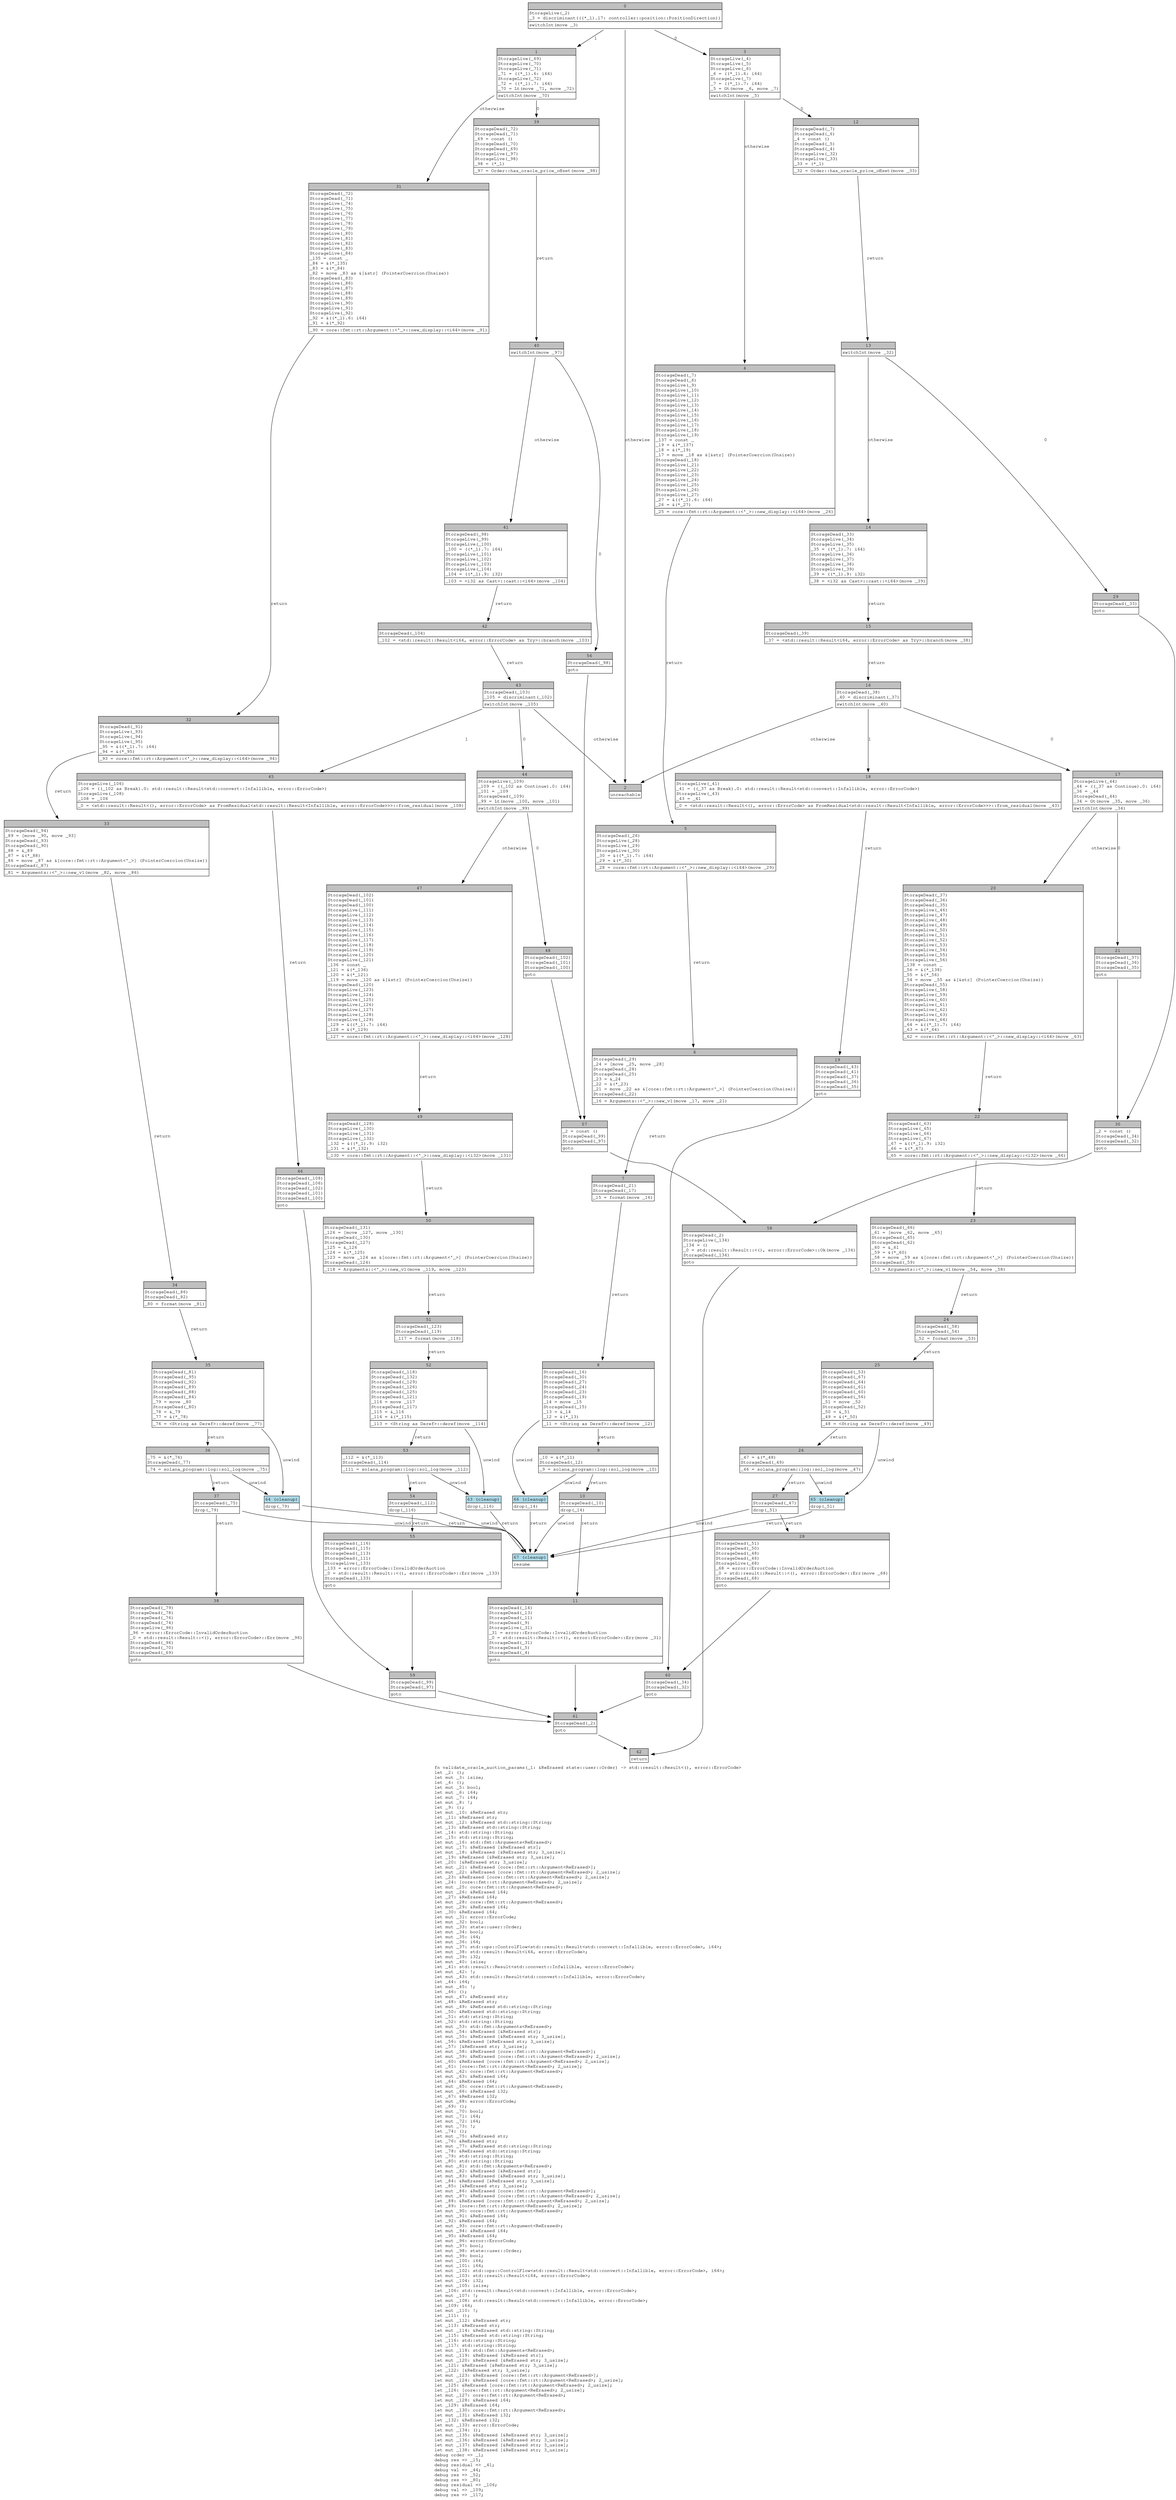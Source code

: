 digraph Mir_0_4566 {
    graph [fontname="Courier, monospace"];
    node [fontname="Courier, monospace"];
    edge [fontname="Courier, monospace"];
    label=<fn validate_oracle_auction_params(_1: &amp;ReErased state::user::Order) -&gt; std::result::Result&lt;(), error::ErrorCode&gt;<br align="left"/>let _2: ();<br align="left"/>let mut _3: isize;<br align="left"/>let _4: ();<br align="left"/>let mut _5: bool;<br align="left"/>let mut _6: i64;<br align="left"/>let mut _7: i64;<br align="left"/>let mut _8: !;<br align="left"/>let _9: ();<br align="left"/>let mut _10: &amp;ReErased str;<br align="left"/>let _11: &amp;ReErased str;<br align="left"/>let mut _12: &amp;ReErased std::string::String;<br align="left"/>let _13: &amp;ReErased std::string::String;<br align="left"/>let _14: std::string::String;<br align="left"/>let _15: std::string::String;<br align="left"/>let mut _16: std::fmt::Arguments&lt;ReErased&gt;;<br align="left"/>let mut _17: &amp;ReErased [&amp;ReErased str];<br align="left"/>let mut _18: &amp;ReErased [&amp;ReErased str; 3_usize];<br align="left"/>let _19: &amp;ReErased [&amp;ReErased str; 3_usize];<br align="left"/>let _20: [&amp;ReErased str; 3_usize];<br align="left"/>let mut _21: &amp;ReErased [core::fmt::rt::Argument&lt;ReErased&gt;];<br align="left"/>let mut _22: &amp;ReErased [core::fmt::rt::Argument&lt;ReErased&gt;; 2_usize];<br align="left"/>let _23: &amp;ReErased [core::fmt::rt::Argument&lt;ReErased&gt;; 2_usize];<br align="left"/>let _24: [core::fmt::rt::Argument&lt;ReErased&gt;; 2_usize];<br align="left"/>let mut _25: core::fmt::rt::Argument&lt;ReErased&gt;;<br align="left"/>let mut _26: &amp;ReErased i64;<br align="left"/>let _27: &amp;ReErased i64;<br align="left"/>let mut _28: core::fmt::rt::Argument&lt;ReErased&gt;;<br align="left"/>let mut _29: &amp;ReErased i64;<br align="left"/>let _30: &amp;ReErased i64;<br align="left"/>let mut _31: error::ErrorCode;<br align="left"/>let mut _32: bool;<br align="left"/>let mut _33: state::user::Order;<br align="left"/>let mut _34: bool;<br align="left"/>let mut _35: i64;<br align="left"/>let mut _36: i64;<br align="left"/>let mut _37: std::ops::ControlFlow&lt;std::result::Result&lt;std::convert::Infallible, error::ErrorCode&gt;, i64&gt;;<br align="left"/>let mut _38: std::result::Result&lt;i64, error::ErrorCode&gt;;<br align="left"/>let mut _39: i32;<br align="left"/>let mut _40: isize;<br align="left"/>let _41: std::result::Result&lt;std::convert::Infallible, error::ErrorCode&gt;;<br align="left"/>let mut _42: !;<br align="left"/>let mut _43: std::result::Result&lt;std::convert::Infallible, error::ErrorCode&gt;;<br align="left"/>let _44: i64;<br align="left"/>let mut _45: !;<br align="left"/>let _46: ();<br align="left"/>let mut _47: &amp;ReErased str;<br align="left"/>let _48: &amp;ReErased str;<br align="left"/>let mut _49: &amp;ReErased std::string::String;<br align="left"/>let _50: &amp;ReErased std::string::String;<br align="left"/>let _51: std::string::String;<br align="left"/>let _52: std::string::String;<br align="left"/>let mut _53: std::fmt::Arguments&lt;ReErased&gt;;<br align="left"/>let mut _54: &amp;ReErased [&amp;ReErased str];<br align="left"/>let mut _55: &amp;ReErased [&amp;ReErased str; 3_usize];<br align="left"/>let _56: &amp;ReErased [&amp;ReErased str; 3_usize];<br align="left"/>let _57: [&amp;ReErased str; 3_usize];<br align="left"/>let mut _58: &amp;ReErased [core::fmt::rt::Argument&lt;ReErased&gt;];<br align="left"/>let mut _59: &amp;ReErased [core::fmt::rt::Argument&lt;ReErased&gt;; 2_usize];<br align="left"/>let _60: &amp;ReErased [core::fmt::rt::Argument&lt;ReErased&gt;; 2_usize];<br align="left"/>let _61: [core::fmt::rt::Argument&lt;ReErased&gt;; 2_usize];<br align="left"/>let mut _62: core::fmt::rt::Argument&lt;ReErased&gt;;<br align="left"/>let mut _63: &amp;ReErased i64;<br align="left"/>let _64: &amp;ReErased i64;<br align="left"/>let mut _65: core::fmt::rt::Argument&lt;ReErased&gt;;<br align="left"/>let mut _66: &amp;ReErased i32;<br align="left"/>let _67: &amp;ReErased i32;<br align="left"/>let mut _68: error::ErrorCode;<br align="left"/>let _69: ();<br align="left"/>let mut _70: bool;<br align="left"/>let mut _71: i64;<br align="left"/>let mut _72: i64;<br align="left"/>let mut _73: !;<br align="left"/>let _74: ();<br align="left"/>let mut _75: &amp;ReErased str;<br align="left"/>let _76: &amp;ReErased str;<br align="left"/>let mut _77: &amp;ReErased std::string::String;<br align="left"/>let _78: &amp;ReErased std::string::String;<br align="left"/>let _79: std::string::String;<br align="left"/>let _80: std::string::String;<br align="left"/>let mut _81: std::fmt::Arguments&lt;ReErased&gt;;<br align="left"/>let mut _82: &amp;ReErased [&amp;ReErased str];<br align="left"/>let mut _83: &amp;ReErased [&amp;ReErased str; 3_usize];<br align="left"/>let _84: &amp;ReErased [&amp;ReErased str; 3_usize];<br align="left"/>let _85: [&amp;ReErased str; 3_usize];<br align="left"/>let mut _86: &amp;ReErased [core::fmt::rt::Argument&lt;ReErased&gt;];<br align="left"/>let mut _87: &amp;ReErased [core::fmt::rt::Argument&lt;ReErased&gt;; 2_usize];<br align="left"/>let _88: &amp;ReErased [core::fmt::rt::Argument&lt;ReErased&gt;; 2_usize];<br align="left"/>let _89: [core::fmt::rt::Argument&lt;ReErased&gt;; 2_usize];<br align="left"/>let mut _90: core::fmt::rt::Argument&lt;ReErased&gt;;<br align="left"/>let mut _91: &amp;ReErased i64;<br align="left"/>let _92: &amp;ReErased i64;<br align="left"/>let mut _93: core::fmt::rt::Argument&lt;ReErased&gt;;<br align="left"/>let mut _94: &amp;ReErased i64;<br align="left"/>let _95: &amp;ReErased i64;<br align="left"/>let mut _96: error::ErrorCode;<br align="left"/>let mut _97: bool;<br align="left"/>let mut _98: state::user::Order;<br align="left"/>let mut _99: bool;<br align="left"/>let mut _100: i64;<br align="left"/>let mut _101: i64;<br align="left"/>let mut _102: std::ops::ControlFlow&lt;std::result::Result&lt;std::convert::Infallible, error::ErrorCode&gt;, i64&gt;;<br align="left"/>let mut _103: std::result::Result&lt;i64, error::ErrorCode&gt;;<br align="left"/>let mut _104: i32;<br align="left"/>let mut _105: isize;<br align="left"/>let _106: std::result::Result&lt;std::convert::Infallible, error::ErrorCode&gt;;<br align="left"/>let mut _107: !;<br align="left"/>let mut _108: std::result::Result&lt;std::convert::Infallible, error::ErrorCode&gt;;<br align="left"/>let _109: i64;<br align="left"/>let mut _110: !;<br align="left"/>let _111: ();<br align="left"/>let mut _112: &amp;ReErased str;<br align="left"/>let _113: &amp;ReErased str;<br align="left"/>let mut _114: &amp;ReErased std::string::String;<br align="left"/>let _115: &amp;ReErased std::string::String;<br align="left"/>let _116: std::string::String;<br align="left"/>let _117: std::string::String;<br align="left"/>let mut _118: std::fmt::Arguments&lt;ReErased&gt;;<br align="left"/>let mut _119: &amp;ReErased [&amp;ReErased str];<br align="left"/>let mut _120: &amp;ReErased [&amp;ReErased str; 3_usize];<br align="left"/>let _121: &amp;ReErased [&amp;ReErased str; 3_usize];<br align="left"/>let _122: [&amp;ReErased str; 3_usize];<br align="left"/>let mut _123: &amp;ReErased [core::fmt::rt::Argument&lt;ReErased&gt;];<br align="left"/>let mut _124: &amp;ReErased [core::fmt::rt::Argument&lt;ReErased&gt;; 2_usize];<br align="left"/>let _125: &amp;ReErased [core::fmt::rt::Argument&lt;ReErased&gt;; 2_usize];<br align="left"/>let _126: [core::fmt::rt::Argument&lt;ReErased&gt;; 2_usize];<br align="left"/>let mut _127: core::fmt::rt::Argument&lt;ReErased&gt;;<br align="left"/>let mut _128: &amp;ReErased i64;<br align="left"/>let _129: &amp;ReErased i64;<br align="left"/>let mut _130: core::fmt::rt::Argument&lt;ReErased&gt;;<br align="left"/>let mut _131: &amp;ReErased i32;<br align="left"/>let _132: &amp;ReErased i32;<br align="left"/>let mut _133: error::ErrorCode;<br align="left"/>let mut _134: ();<br align="left"/>let mut _135: &amp;ReErased [&amp;ReErased str; 3_usize];<br align="left"/>let mut _136: &amp;ReErased [&amp;ReErased str; 3_usize];<br align="left"/>let mut _137: &amp;ReErased [&amp;ReErased str; 3_usize];<br align="left"/>let mut _138: &amp;ReErased [&amp;ReErased str; 3_usize];<br align="left"/>debug order =&gt; _1;<br align="left"/>debug res =&gt; _15;<br align="left"/>debug residual =&gt; _41;<br align="left"/>debug val =&gt; _44;<br align="left"/>debug res =&gt; _52;<br align="left"/>debug res =&gt; _80;<br align="left"/>debug residual =&gt; _106;<br align="left"/>debug val =&gt; _109;<br align="left"/>debug res =&gt; _117;<br align="left"/>>;
    bb0__0_4566 [shape="none", label=<<table border="0" cellborder="1" cellspacing="0"><tr><td bgcolor="gray" align="center" colspan="1">0</td></tr><tr><td align="left" balign="left">StorageLive(_2)<br/>_3 = discriminant(((*_1).17: controller::position::PositionDirection))<br/></td></tr><tr><td align="left">switchInt(move _3)</td></tr></table>>];
    bb1__0_4566 [shape="none", label=<<table border="0" cellborder="1" cellspacing="0"><tr><td bgcolor="gray" align="center" colspan="1">1</td></tr><tr><td align="left" balign="left">StorageLive(_69)<br/>StorageLive(_70)<br/>StorageLive(_71)<br/>_71 = ((*_1).6: i64)<br/>StorageLive(_72)<br/>_72 = ((*_1).7: i64)<br/>_70 = Lt(move _71, move _72)<br/></td></tr><tr><td align="left">switchInt(move _70)</td></tr></table>>];
    bb2__0_4566 [shape="none", label=<<table border="0" cellborder="1" cellspacing="0"><tr><td bgcolor="gray" align="center" colspan="1">2</td></tr><tr><td align="left">unreachable</td></tr></table>>];
    bb3__0_4566 [shape="none", label=<<table border="0" cellborder="1" cellspacing="0"><tr><td bgcolor="gray" align="center" colspan="1">3</td></tr><tr><td align="left" balign="left">StorageLive(_4)<br/>StorageLive(_5)<br/>StorageLive(_6)<br/>_6 = ((*_1).6: i64)<br/>StorageLive(_7)<br/>_7 = ((*_1).7: i64)<br/>_5 = Gt(move _6, move _7)<br/></td></tr><tr><td align="left">switchInt(move _5)</td></tr></table>>];
    bb4__0_4566 [shape="none", label=<<table border="0" cellborder="1" cellspacing="0"><tr><td bgcolor="gray" align="center" colspan="1">4</td></tr><tr><td align="left" balign="left">StorageDead(_7)<br/>StorageDead(_6)<br/>StorageLive(_9)<br/>StorageLive(_10)<br/>StorageLive(_11)<br/>StorageLive(_12)<br/>StorageLive(_13)<br/>StorageLive(_14)<br/>StorageLive(_15)<br/>StorageLive(_16)<br/>StorageLive(_17)<br/>StorageLive(_18)<br/>StorageLive(_19)<br/>_137 = const _<br/>_19 = &amp;(*_137)<br/>_18 = &amp;(*_19)<br/>_17 = move _18 as &amp;[&amp;str] (PointerCoercion(Unsize))<br/>StorageDead(_18)<br/>StorageLive(_21)<br/>StorageLive(_22)<br/>StorageLive(_23)<br/>StorageLive(_24)<br/>StorageLive(_25)<br/>StorageLive(_26)<br/>StorageLive(_27)<br/>_27 = &amp;((*_1).6: i64)<br/>_26 = &amp;(*_27)<br/></td></tr><tr><td align="left">_25 = core::fmt::rt::Argument::&lt;'_&gt;::new_display::&lt;i64&gt;(move _26)</td></tr></table>>];
    bb5__0_4566 [shape="none", label=<<table border="0" cellborder="1" cellspacing="0"><tr><td bgcolor="gray" align="center" colspan="1">5</td></tr><tr><td align="left" balign="left">StorageDead(_26)<br/>StorageLive(_28)<br/>StorageLive(_29)<br/>StorageLive(_30)<br/>_30 = &amp;((*_1).7: i64)<br/>_29 = &amp;(*_30)<br/></td></tr><tr><td align="left">_28 = core::fmt::rt::Argument::&lt;'_&gt;::new_display::&lt;i64&gt;(move _29)</td></tr></table>>];
    bb6__0_4566 [shape="none", label=<<table border="0" cellborder="1" cellspacing="0"><tr><td bgcolor="gray" align="center" colspan="1">6</td></tr><tr><td align="left" balign="left">StorageDead(_29)<br/>_24 = [move _25, move _28]<br/>StorageDead(_28)<br/>StorageDead(_25)<br/>_23 = &amp;_24<br/>_22 = &amp;(*_23)<br/>_21 = move _22 as &amp;[core::fmt::rt::Argument&lt;'_&gt;] (PointerCoercion(Unsize))<br/>StorageDead(_22)<br/></td></tr><tr><td align="left">_16 = Arguments::&lt;'_&gt;::new_v1(move _17, move _21)</td></tr></table>>];
    bb7__0_4566 [shape="none", label=<<table border="0" cellborder="1" cellspacing="0"><tr><td bgcolor="gray" align="center" colspan="1">7</td></tr><tr><td align="left" balign="left">StorageDead(_21)<br/>StorageDead(_17)<br/></td></tr><tr><td align="left">_15 = format(move _16)</td></tr></table>>];
    bb8__0_4566 [shape="none", label=<<table border="0" cellborder="1" cellspacing="0"><tr><td bgcolor="gray" align="center" colspan="1">8</td></tr><tr><td align="left" balign="left">StorageDead(_16)<br/>StorageDead(_30)<br/>StorageDead(_27)<br/>StorageDead(_24)<br/>StorageDead(_23)<br/>StorageDead(_19)<br/>_14 = move _15<br/>StorageDead(_15)<br/>_13 = &amp;_14<br/>_12 = &amp;(*_13)<br/></td></tr><tr><td align="left">_11 = &lt;String as Deref&gt;::deref(move _12)</td></tr></table>>];
    bb9__0_4566 [shape="none", label=<<table border="0" cellborder="1" cellspacing="0"><tr><td bgcolor="gray" align="center" colspan="1">9</td></tr><tr><td align="left" balign="left">_10 = &amp;(*_11)<br/>StorageDead(_12)<br/></td></tr><tr><td align="left">_9 = solana_program::log::sol_log(move _10)</td></tr></table>>];
    bb10__0_4566 [shape="none", label=<<table border="0" cellborder="1" cellspacing="0"><tr><td bgcolor="gray" align="center" colspan="1">10</td></tr><tr><td align="left" balign="left">StorageDead(_10)<br/></td></tr><tr><td align="left">drop(_14)</td></tr></table>>];
    bb11__0_4566 [shape="none", label=<<table border="0" cellborder="1" cellspacing="0"><tr><td bgcolor="gray" align="center" colspan="1">11</td></tr><tr><td align="left" balign="left">StorageDead(_14)<br/>StorageDead(_13)<br/>StorageDead(_11)<br/>StorageDead(_9)<br/>StorageLive(_31)<br/>_31 = error::ErrorCode::InvalidOrderAuction<br/>_0 = std::result::Result::&lt;(), error::ErrorCode&gt;::Err(move _31)<br/>StorageDead(_31)<br/>StorageDead(_5)<br/>StorageDead(_4)<br/></td></tr><tr><td align="left">goto</td></tr></table>>];
    bb12__0_4566 [shape="none", label=<<table border="0" cellborder="1" cellspacing="0"><tr><td bgcolor="gray" align="center" colspan="1">12</td></tr><tr><td align="left" balign="left">StorageDead(_7)<br/>StorageDead(_6)<br/>_4 = const ()<br/>StorageDead(_5)<br/>StorageDead(_4)<br/>StorageLive(_32)<br/>StorageLive(_33)<br/>_33 = (*_1)<br/></td></tr><tr><td align="left">_32 = Order::has_oracle_price_offset(move _33)</td></tr></table>>];
    bb13__0_4566 [shape="none", label=<<table border="0" cellborder="1" cellspacing="0"><tr><td bgcolor="gray" align="center" colspan="1">13</td></tr><tr><td align="left">switchInt(move _32)</td></tr></table>>];
    bb14__0_4566 [shape="none", label=<<table border="0" cellborder="1" cellspacing="0"><tr><td bgcolor="gray" align="center" colspan="1">14</td></tr><tr><td align="left" balign="left">StorageDead(_33)<br/>StorageLive(_34)<br/>StorageLive(_35)<br/>_35 = ((*_1).7: i64)<br/>StorageLive(_36)<br/>StorageLive(_37)<br/>StorageLive(_38)<br/>StorageLive(_39)<br/>_39 = ((*_1).9: i32)<br/></td></tr><tr><td align="left">_38 = &lt;i32 as Cast&gt;::cast::&lt;i64&gt;(move _39)</td></tr></table>>];
    bb15__0_4566 [shape="none", label=<<table border="0" cellborder="1" cellspacing="0"><tr><td bgcolor="gray" align="center" colspan="1">15</td></tr><tr><td align="left" balign="left">StorageDead(_39)<br/></td></tr><tr><td align="left">_37 = &lt;std::result::Result&lt;i64, error::ErrorCode&gt; as Try&gt;::branch(move _38)</td></tr></table>>];
    bb16__0_4566 [shape="none", label=<<table border="0" cellborder="1" cellspacing="0"><tr><td bgcolor="gray" align="center" colspan="1">16</td></tr><tr><td align="left" balign="left">StorageDead(_38)<br/>_40 = discriminant(_37)<br/></td></tr><tr><td align="left">switchInt(move _40)</td></tr></table>>];
    bb17__0_4566 [shape="none", label=<<table border="0" cellborder="1" cellspacing="0"><tr><td bgcolor="gray" align="center" colspan="1">17</td></tr><tr><td align="left" balign="left">StorageLive(_44)<br/>_44 = ((_37 as Continue).0: i64)<br/>_36 = _44<br/>StorageDead(_44)<br/>_34 = Gt(move _35, move _36)<br/></td></tr><tr><td align="left">switchInt(move _34)</td></tr></table>>];
    bb18__0_4566 [shape="none", label=<<table border="0" cellborder="1" cellspacing="0"><tr><td bgcolor="gray" align="center" colspan="1">18</td></tr><tr><td align="left" balign="left">StorageLive(_41)<br/>_41 = ((_37 as Break).0: std::result::Result&lt;std::convert::Infallible, error::ErrorCode&gt;)<br/>StorageLive(_43)<br/>_43 = _41<br/></td></tr><tr><td align="left">_0 = &lt;std::result::Result&lt;(), error::ErrorCode&gt; as FromResidual&lt;std::result::Result&lt;Infallible, error::ErrorCode&gt;&gt;&gt;::from_residual(move _43)</td></tr></table>>];
    bb19__0_4566 [shape="none", label=<<table border="0" cellborder="1" cellspacing="0"><tr><td bgcolor="gray" align="center" colspan="1">19</td></tr><tr><td align="left" balign="left">StorageDead(_43)<br/>StorageDead(_41)<br/>StorageDead(_37)<br/>StorageDead(_36)<br/>StorageDead(_35)<br/></td></tr><tr><td align="left">goto</td></tr></table>>];
    bb20__0_4566 [shape="none", label=<<table border="0" cellborder="1" cellspacing="0"><tr><td bgcolor="gray" align="center" colspan="1">20</td></tr><tr><td align="left" balign="left">StorageDead(_37)<br/>StorageDead(_36)<br/>StorageDead(_35)<br/>StorageLive(_46)<br/>StorageLive(_47)<br/>StorageLive(_48)<br/>StorageLive(_49)<br/>StorageLive(_50)<br/>StorageLive(_51)<br/>StorageLive(_52)<br/>StorageLive(_53)<br/>StorageLive(_54)<br/>StorageLive(_55)<br/>StorageLive(_56)<br/>_138 = const _<br/>_56 = &amp;(*_138)<br/>_55 = &amp;(*_56)<br/>_54 = move _55 as &amp;[&amp;str] (PointerCoercion(Unsize))<br/>StorageDead(_55)<br/>StorageLive(_58)<br/>StorageLive(_59)<br/>StorageLive(_60)<br/>StorageLive(_61)<br/>StorageLive(_62)<br/>StorageLive(_63)<br/>StorageLive(_64)<br/>_64 = &amp;((*_1).7: i64)<br/>_63 = &amp;(*_64)<br/></td></tr><tr><td align="left">_62 = core::fmt::rt::Argument::&lt;'_&gt;::new_display::&lt;i64&gt;(move _63)</td></tr></table>>];
    bb21__0_4566 [shape="none", label=<<table border="0" cellborder="1" cellspacing="0"><tr><td bgcolor="gray" align="center" colspan="1">21</td></tr><tr><td align="left" balign="left">StorageDead(_37)<br/>StorageDead(_36)<br/>StorageDead(_35)<br/></td></tr><tr><td align="left">goto</td></tr></table>>];
    bb22__0_4566 [shape="none", label=<<table border="0" cellborder="1" cellspacing="0"><tr><td bgcolor="gray" align="center" colspan="1">22</td></tr><tr><td align="left" balign="left">StorageDead(_63)<br/>StorageLive(_65)<br/>StorageLive(_66)<br/>StorageLive(_67)<br/>_67 = &amp;((*_1).9: i32)<br/>_66 = &amp;(*_67)<br/></td></tr><tr><td align="left">_65 = core::fmt::rt::Argument::&lt;'_&gt;::new_display::&lt;i32&gt;(move _66)</td></tr></table>>];
    bb23__0_4566 [shape="none", label=<<table border="0" cellborder="1" cellspacing="0"><tr><td bgcolor="gray" align="center" colspan="1">23</td></tr><tr><td align="left" balign="left">StorageDead(_66)<br/>_61 = [move _62, move _65]<br/>StorageDead(_65)<br/>StorageDead(_62)<br/>_60 = &amp;_61<br/>_59 = &amp;(*_60)<br/>_58 = move _59 as &amp;[core::fmt::rt::Argument&lt;'_&gt;] (PointerCoercion(Unsize))<br/>StorageDead(_59)<br/></td></tr><tr><td align="left">_53 = Arguments::&lt;'_&gt;::new_v1(move _54, move _58)</td></tr></table>>];
    bb24__0_4566 [shape="none", label=<<table border="0" cellborder="1" cellspacing="0"><tr><td bgcolor="gray" align="center" colspan="1">24</td></tr><tr><td align="left" balign="left">StorageDead(_58)<br/>StorageDead(_54)<br/></td></tr><tr><td align="left">_52 = format(move _53)</td></tr></table>>];
    bb25__0_4566 [shape="none", label=<<table border="0" cellborder="1" cellspacing="0"><tr><td bgcolor="gray" align="center" colspan="1">25</td></tr><tr><td align="left" balign="left">StorageDead(_53)<br/>StorageDead(_67)<br/>StorageDead(_64)<br/>StorageDead(_61)<br/>StorageDead(_60)<br/>StorageDead(_56)<br/>_51 = move _52<br/>StorageDead(_52)<br/>_50 = &amp;_51<br/>_49 = &amp;(*_50)<br/></td></tr><tr><td align="left">_48 = &lt;String as Deref&gt;::deref(move _49)</td></tr></table>>];
    bb26__0_4566 [shape="none", label=<<table border="0" cellborder="1" cellspacing="0"><tr><td bgcolor="gray" align="center" colspan="1">26</td></tr><tr><td align="left" balign="left">_47 = &amp;(*_48)<br/>StorageDead(_49)<br/></td></tr><tr><td align="left">_46 = solana_program::log::sol_log(move _47)</td></tr></table>>];
    bb27__0_4566 [shape="none", label=<<table border="0" cellborder="1" cellspacing="0"><tr><td bgcolor="gray" align="center" colspan="1">27</td></tr><tr><td align="left" balign="left">StorageDead(_47)<br/></td></tr><tr><td align="left">drop(_51)</td></tr></table>>];
    bb28__0_4566 [shape="none", label=<<table border="0" cellborder="1" cellspacing="0"><tr><td bgcolor="gray" align="center" colspan="1">28</td></tr><tr><td align="left" balign="left">StorageDead(_51)<br/>StorageDead(_50)<br/>StorageDead(_48)<br/>StorageDead(_46)<br/>StorageLive(_68)<br/>_68 = error::ErrorCode::InvalidOrderAuction<br/>_0 = std::result::Result::&lt;(), error::ErrorCode&gt;::Err(move _68)<br/>StorageDead(_68)<br/></td></tr><tr><td align="left">goto</td></tr></table>>];
    bb29__0_4566 [shape="none", label=<<table border="0" cellborder="1" cellspacing="0"><tr><td bgcolor="gray" align="center" colspan="1">29</td></tr><tr><td align="left" balign="left">StorageDead(_33)<br/></td></tr><tr><td align="left">goto</td></tr></table>>];
    bb30__0_4566 [shape="none", label=<<table border="0" cellborder="1" cellspacing="0"><tr><td bgcolor="gray" align="center" colspan="1">30</td></tr><tr><td align="left" balign="left">_2 = const ()<br/>StorageDead(_34)<br/>StorageDead(_32)<br/></td></tr><tr><td align="left">goto</td></tr></table>>];
    bb31__0_4566 [shape="none", label=<<table border="0" cellborder="1" cellspacing="0"><tr><td bgcolor="gray" align="center" colspan="1">31</td></tr><tr><td align="left" balign="left">StorageDead(_72)<br/>StorageDead(_71)<br/>StorageLive(_74)<br/>StorageLive(_75)<br/>StorageLive(_76)<br/>StorageLive(_77)<br/>StorageLive(_78)<br/>StorageLive(_79)<br/>StorageLive(_80)<br/>StorageLive(_81)<br/>StorageLive(_82)<br/>StorageLive(_83)<br/>StorageLive(_84)<br/>_135 = const _<br/>_84 = &amp;(*_135)<br/>_83 = &amp;(*_84)<br/>_82 = move _83 as &amp;[&amp;str] (PointerCoercion(Unsize))<br/>StorageDead(_83)<br/>StorageLive(_86)<br/>StorageLive(_87)<br/>StorageLive(_88)<br/>StorageLive(_89)<br/>StorageLive(_90)<br/>StorageLive(_91)<br/>StorageLive(_92)<br/>_92 = &amp;((*_1).6: i64)<br/>_91 = &amp;(*_92)<br/></td></tr><tr><td align="left">_90 = core::fmt::rt::Argument::&lt;'_&gt;::new_display::&lt;i64&gt;(move _91)</td></tr></table>>];
    bb32__0_4566 [shape="none", label=<<table border="0" cellborder="1" cellspacing="0"><tr><td bgcolor="gray" align="center" colspan="1">32</td></tr><tr><td align="left" balign="left">StorageDead(_91)<br/>StorageLive(_93)<br/>StorageLive(_94)<br/>StorageLive(_95)<br/>_95 = &amp;((*_1).7: i64)<br/>_94 = &amp;(*_95)<br/></td></tr><tr><td align="left">_93 = core::fmt::rt::Argument::&lt;'_&gt;::new_display::&lt;i64&gt;(move _94)</td></tr></table>>];
    bb33__0_4566 [shape="none", label=<<table border="0" cellborder="1" cellspacing="0"><tr><td bgcolor="gray" align="center" colspan="1">33</td></tr><tr><td align="left" balign="left">StorageDead(_94)<br/>_89 = [move _90, move _93]<br/>StorageDead(_93)<br/>StorageDead(_90)<br/>_88 = &amp;_89<br/>_87 = &amp;(*_88)<br/>_86 = move _87 as &amp;[core::fmt::rt::Argument&lt;'_&gt;] (PointerCoercion(Unsize))<br/>StorageDead(_87)<br/></td></tr><tr><td align="left">_81 = Arguments::&lt;'_&gt;::new_v1(move _82, move _86)</td></tr></table>>];
    bb34__0_4566 [shape="none", label=<<table border="0" cellborder="1" cellspacing="0"><tr><td bgcolor="gray" align="center" colspan="1">34</td></tr><tr><td align="left" balign="left">StorageDead(_86)<br/>StorageDead(_82)<br/></td></tr><tr><td align="left">_80 = format(move _81)</td></tr></table>>];
    bb35__0_4566 [shape="none", label=<<table border="0" cellborder="1" cellspacing="0"><tr><td bgcolor="gray" align="center" colspan="1">35</td></tr><tr><td align="left" balign="left">StorageDead(_81)<br/>StorageDead(_95)<br/>StorageDead(_92)<br/>StorageDead(_89)<br/>StorageDead(_88)<br/>StorageDead(_84)<br/>_79 = move _80<br/>StorageDead(_80)<br/>_78 = &amp;_79<br/>_77 = &amp;(*_78)<br/></td></tr><tr><td align="left">_76 = &lt;String as Deref&gt;::deref(move _77)</td></tr></table>>];
    bb36__0_4566 [shape="none", label=<<table border="0" cellborder="1" cellspacing="0"><tr><td bgcolor="gray" align="center" colspan="1">36</td></tr><tr><td align="left" balign="left">_75 = &amp;(*_76)<br/>StorageDead(_77)<br/></td></tr><tr><td align="left">_74 = solana_program::log::sol_log(move _75)</td></tr></table>>];
    bb37__0_4566 [shape="none", label=<<table border="0" cellborder="1" cellspacing="0"><tr><td bgcolor="gray" align="center" colspan="1">37</td></tr><tr><td align="left" balign="left">StorageDead(_75)<br/></td></tr><tr><td align="left">drop(_79)</td></tr></table>>];
    bb38__0_4566 [shape="none", label=<<table border="0" cellborder="1" cellspacing="0"><tr><td bgcolor="gray" align="center" colspan="1">38</td></tr><tr><td align="left" balign="left">StorageDead(_79)<br/>StorageDead(_78)<br/>StorageDead(_76)<br/>StorageDead(_74)<br/>StorageLive(_96)<br/>_96 = error::ErrorCode::InvalidOrderAuction<br/>_0 = std::result::Result::&lt;(), error::ErrorCode&gt;::Err(move _96)<br/>StorageDead(_96)<br/>StorageDead(_70)<br/>StorageDead(_69)<br/></td></tr><tr><td align="left">goto</td></tr></table>>];
    bb39__0_4566 [shape="none", label=<<table border="0" cellborder="1" cellspacing="0"><tr><td bgcolor="gray" align="center" colspan="1">39</td></tr><tr><td align="left" balign="left">StorageDead(_72)<br/>StorageDead(_71)<br/>_69 = const ()<br/>StorageDead(_70)<br/>StorageDead(_69)<br/>StorageLive(_97)<br/>StorageLive(_98)<br/>_98 = (*_1)<br/></td></tr><tr><td align="left">_97 = Order::has_oracle_price_offset(move _98)</td></tr></table>>];
    bb40__0_4566 [shape="none", label=<<table border="0" cellborder="1" cellspacing="0"><tr><td bgcolor="gray" align="center" colspan="1">40</td></tr><tr><td align="left">switchInt(move _97)</td></tr></table>>];
    bb41__0_4566 [shape="none", label=<<table border="0" cellborder="1" cellspacing="0"><tr><td bgcolor="gray" align="center" colspan="1">41</td></tr><tr><td align="left" balign="left">StorageDead(_98)<br/>StorageLive(_99)<br/>StorageLive(_100)<br/>_100 = ((*_1).7: i64)<br/>StorageLive(_101)<br/>StorageLive(_102)<br/>StorageLive(_103)<br/>StorageLive(_104)<br/>_104 = ((*_1).9: i32)<br/></td></tr><tr><td align="left">_103 = &lt;i32 as Cast&gt;::cast::&lt;i64&gt;(move _104)</td></tr></table>>];
    bb42__0_4566 [shape="none", label=<<table border="0" cellborder="1" cellspacing="0"><tr><td bgcolor="gray" align="center" colspan="1">42</td></tr><tr><td align="left" balign="left">StorageDead(_104)<br/></td></tr><tr><td align="left">_102 = &lt;std::result::Result&lt;i64, error::ErrorCode&gt; as Try&gt;::branch(move _103)</td></tr></table>>];
    bb43__0_4566 [shape="none", label=<<table border="0" cellborder="1" cellspacing="0"><tr><td bgcolor="gray" align="center" colspan="1">43</td></tr><tr><td align="left" balign="left">StorageDead(_103)<br/>_105 = discriminant(_102)<br/></td></tr><tr><td align="left">switchInt(move _105)</td></tr></table>>];
    bb44__0_4566 [shape="none", label=<<table border="0" cellborder="1" cellspacing="0"><tr><td bgcolor="gray" align="center" colspan="1">44</td></tr><tr><td align="left" balign="left">StorageLive(_109)<br/>_109 = ((_102 as Continue).0: i64)<br/>_101 = _109<br/>StorageDead(_109)<br/>_99 = Lt(move _100, move _101)<br/></td></tr><tr><td align="left">switchInt(move _99)</td></tr></table>>];
    bb45__0_4566 [shape="none", label=<<table border="0" cellborder="1" cellspacing="0"><tr><td bgcolor="gray" align="center" colspan="1">45</td></tr><tr><td align="left" balign="left">StorageLive(_106)<br/>_106 = ((_102 as Break).0: std::result::Result&lt;std::convert::Infallible, error::ErrorCode&gt;)<br/>StorageLive(_108)<br/>_108 = _106<br/></td></tr><tr><td align="left">_0 = &lt;std::result::Result&lt;(), error::ErrorCode&gt; as FromResidual&lt;std::result::Result&lt;Infallible, error::ErrorCode&gt;&gt;&gt;::from_residual(move _108)</td></tr></table>>];
    bb46__0_4566 [shape="none", label=<<table border="0" cellborder="1" cellspacing="0"><tr><td bgcolor="gray" align="center" colspan="1">46</td></tr><tr><td align="left" balign="left">StorageDead(_108)<br/>StorageDead(_106)<br/>StorageDead(_102)<br/>StorageDead(_101)<br/>StorageDead(_100)<br/></td></tr><tr><td align="left">goto</td></tr></table>>];
    bb47__0_4566 [shape="none", label=<<table border="0" cellborder="1" cellspacing="0"><tr><td bgcolor="gray" align="center" colspan="1">47</td></tr><tr><td align="left" balign="left">StorageDead(_102)<br/>StorageDead(_101)<br/>StorageDead(_100)<br/>StorageLive(_111)<br/>StorageLive(_112)<br/>StorageLive(_113)<br/>StorageLive(_114)<br/>StorageLive(_115)<br/>StorageLive(_116)<br/>StorageLive(_117)<br/>StorageLive(_118)<br/>StorageLive(_119)<br/>StorageLive(_120)<br/>StorageLive(_121)<br/>_136 = const _<br/>_121 = &amp;(*_136)<br/>_120 = &amp;(*_121)<br/>_119 = move _120 as &amp;[&amp;str] (PointerCoercion(Unsize))<br/>StorageDead(_120)<br/>StorageLive(_123)<br/>StorageLive(_124)<br/>StorageLive(_125)<br/>StorageLive(_126)<br/>StorageLive(_127)<br/>StorageLive(_128)<br/>StorageLive(_129)<br/>_129 = &amp;((*_1).7: i64)<br/>_128 = &amp;(*_129)<br/></td></tr><tr><td align="left">_127 = core::fmt::rt::Argument::&lt;'_&gt;::new_display::&lt;i64&gt;(move _128)</td></tr></table>>];
    bb48__0_4566 [shape="none", label=<<table border="0" cellborder="1" cellspacing="0"><tr><td bgcolor="gray" align="center" colspan="1">48</td></tr><tr><td align="left" balign="left">StorageDead(_102)<br/>StorageDead(_101)<br/>StorageDead(_100)<br/></td></tr><tr><td align="left">goto</td></tr></table>>];
    bb49__0_4566 [shape="none", label=<<table border="0" cellborder="1" cellspacing="0"><tr><td bgcolor="gray" align="center" colspan="1">49</td></tr><tr><td align="left" balign="left">StorageDead(_128)<br/>StorageLive(_130)<br/>StorageLive(_131)<br/>StorageLive(_132)<br/>_132 = &amp;((*_1).9: i32)<br/>_131 = &amp;(*_132)<br/></td></tr><tr><td align="left">_130 = core::fmt::rt::Argument::&lt;'_&gt;::new_display::&lt;i32&gt;(move _131)</td></tr></table>>];
    bb50__0_4566 [shape="none", label=<<table border="0" cellborder="1" cellspacing="0"><tr><td bgcolor="gray" align="center" colspan="1">50</td></tr><tr><td align="left" balign="left">StorageDead(_131)<br/>_126 = [move _127, move _130]<br/>StorageDead(_130)<br/>StorageDead(_127)<br/>_125 = &amp;_126<br/>_124 = &amp;(*_125)<br/>_123 = move _124 as &amp;[core::fmt::rt::Argument&lt;'_&gt;] (PointerCoercion(Unsize))<br/>StorageDead(_124)<br/></td></tr><tr><td align="left">_118 = Arguments::&lt;'_&gt;::new_v1(move _119, move _123)</td></tr></table>>];
    bb51__0_4566 [shape="none", label=<<table border="0" cellborder="1" cellspacing="0"><tr><td bgcolor="gray" align="center" colspan="1">51</td></tr><tr><td align="left" balign="left">StorageDead(_123)<br/>StorageDead(_119)<br/></td></tr><tr><td align="left">_117 = format(move _118)</td></tr></table>>];
    bb52__0_4566 [shape="none", label=<<table border="0" cellborder="1" cellspacing="0"><tr><td bgcolor="gray" align="center" colspan="1">52</td></tr><tr><td align="left" balign="left">StorageDead(_118)<br/>StorageDead(_132)<br/>StorageDead(_129)<br/>StorageDead(_126)<br/>StorageDead(_125)<br/>StorageDead(_121)<br/>_116 = move _117<br/>StorageDead(_117)<br/>_115 = &amp;_116<br/>_114 = &amp;(*_115)<br/></td></tr><tr><td align="left">_113 = &lt;String as Deref&gt;::deref(move _114)</td></tr></table>>];
    bb53__0_4566 [shape="none", label=<<table border="0" cellborder="1" cellspacing="0"><tr><td bgcolor="gray" align="center" colspan="1">53</td></tr><tr><td align="left" balign="left">_112 = &amp;(*_113)<br/>StorageDead(_114)<br/></td></tr><tr><td align="left">_111 = solana_program::log::sol_log(move _112)</td></tr></table>>];
    bb54__0_4566 [shape="none", label=<<table border="0" cellborder="1" cellspacing="0"><tr><td bgcolor="gray" align="center" colspan="1">54</td></tr><tr><td align="left" balign="left">StorageDead(_112)<br/></td></tr><tr><td align="left">drop(_116)</td></tr></table>>];
    bb55__0_4566 [shape="none", label=<<table border="0" cellborder="1" cellspacing="0"><tr><td bgcolor="gray" align="center" colspan="1">55</td></tr><tr><td align="left" balign="left">StorageDead(_116)<br/>StorageDead(_115)<br/>StorageDead(_113)<br/>StorageDead(_111)<br/>StorageLive(_133)<br/>_133 = error::ErrorCode::InvalidOrderAuction<br/>_0 = std::result::Result::&lt;(), error::ErrorCode&gt;::Err(move _133)<br/>StorageDead(_133)<br/></td></tr><tr><td align="left">goto</td></tr></table>>];
    bb56__0_4566 [shape="none", label=<<table border="0" cellborder="1" cellspacing="0"><tr><td bgcolor="gray" align="center" colspan="1">56</td></tr><tr><td align="left" balign="left">StorageDead(_98)<br/></td></tr><tr><td align="left">goto</td></tr></table>>];
    bb57__0_4566 [shape="none", label=<<table border="0" cellborder="1" cellspacing="0"><tr><td bgcolor="gray" align="center" colspan="1">57</td></tr><tr><td align="left" balign="left">_2 = const ()<br/>StorageDead(_99)<br/>StorageDead(_97)<br/></td></tr><tr><td align="left">goto</td></tr></table>>];
    bb58__0_4566 [shape="none", label=<<table border="0" cellborder="1" cellspacing="0"><tr><td bgcolor="gray" align="center" colspan="1">58</td></tr><tr><td align="left" balign="left">StorageDead(_2)<br/>StorageLive(_134)<br/>_134 = ()<br/>_0 = std::result::Result::&lt;(), error::ErrorCode&gt;::Ok(move _134)<br/>StorageDead(_134)<br/></td></tr><tr><td align="left">goto</td></tr></table>>];
    bb59__0_4566 [shape="none", label=<<table border="0" cellborder="1" cellspacing="0"><tr><td bgcolor="gray" align="center" colspan="1">59</td></tr><tr><td align="left" balign="left">StorageDead(_99)<br/>StorageDead(_97)<br/></td></tr><tr><td align="left">goto</td></tr></table>>];
    bb60__0_4566 [shape="none", label=<<table border="0" cellborder="1" cellspacing="0"><tr><td bgcolor="gray" align="center" colspan="1">60</td></tr><tr><td align="left" balign="left">StorageDead(_34)<br/>StorageDead(_32)<br/></td></tr><tr><td align="left">goto</td></tr></table>>];
    bb61__0_4566 [shape="none", label=<<table border="0" cellborder="1" cellspacing="0"><tr><td bgcolor="gray" align="center" colspan="1">61</td></tr><tr><td align="left" balign="left">StorageDead(_2)<br/></td></tr><tr><td align="left">goto</td></tr></table>>];
    bb62__0_4566 [shape="none", label=<<table border="0" cellborder="1" cellspacing="0"><tr><td bgcolor="gray" align="center" colspan="1">62</td></tr><tr><td align="left">return</td></tr></table>>];
    bb63__0_4566 [shape="none", label=<<table border="0" cellborder="1" cellspacing="0"><tr><td bgcolor="lightblue" align="center" colspan="1">63 (cleanup)</td></tr><tr><td align="left">drop(_116)</td></tr></table>>];
    bb64__0_4566 [shape="none", label=<<table border="0" cellborder="1" cellspacing="0"><tr><td bgcolor="lightblue" align="center" colspan="1">64 (cleanup)</td></tr><tr><td align="left">drop(_79)</td></tr></table>>];
    bb65__0_4566 [shape="none", label=<<table border="0" cellborder="1" cellspacing="0"><tr><td bgcolor="lightblue" align="center" colspan="1">65 (cleanup)</td></tr><tr><td align="left">drop(_51)</td></tr></table>>];
    bb66__0_4566 [shape="none", label=<<table border="0" cellborder="1" cellspacing="0"><tr><td bgcolor="lightblue" align="center" colspan="1">66 (cleanup)</td></tr><tr><td align="left">drop(_14)</td></tr></table>>];
    bb67__0_4566 [shape="none", label=<<table border="0" cellborder="1" cellspacing="0"><tr><td bgcolor="lightblue" align="center" colspan="1">67 (cleanup)</td></tr><tr><td align="left">resume</td></tr></table>>];
    bb0__0_4566 -> bb3__0_4566 [label="0"];
    bb0__0_4566 -> bb1__0_4566 [label="1"];
    bb0__0_4566 -> bb2__0_4566 [label="otherwise"];
    bb1__0_4566 -> bb39__0_4566 [label="0"];
    bb1__0_4566 -> bb31__0_4566 [label="otherwise"];
    bb3__0_4566 -> bb12__0_4566 [label="0"];
    bb3__0_4566 -> bb4__0_4566 [label="otherwise"];
    bb4__0_4566 -> bb5__0_4566 [label="return"];
    bb5__0_4566 -> bb6__0_4566 [label="return"];
    bb6__0_4566 -> bb7__0_4566 [label="return"];
    bb7__0_4566 -> bb8__0_4566 [label="return"];
    bb8__0_4566 -> bb9__0_4566 [label="return"];
    bb8__0_4566 -> bb66__0_4566 [label="unwind"];
    bb9__0_4566 -> bb10__0_4566 [label="return"];
    bb9__0_4566 -> bb66__0_4566 [label="unwind"];
    bb10__0_4566 -> bb11__0_4566 [label="return"];
    bb10__0_4566 -> bb67__0_4566 [label="unwind"];
    bb11__0_4566 -> bb61__0_4566 [label=""];
    bb12__0_4566 -> bb13__0_4566 [label="return"];
    bb13__0_4566 -> bb29__0_4566 [label="0"];
    bb13__0_4566 -> bb14__0_4566 [label="otherwise"];
    bb14__0_4566 -> bb15__0_4566 [label="return"];
    bb15__0_4566 -> bb16__0_4566 [label="return"];
    bb16__0_4566 -> bb17__0_4566 [label="0"];
    bb16__0_4566 -> bb18__0_4566 [label="1"];
    bb16__0_4566 -> bb2__0_4566 [label="otherwise"];
    bb17__0_4566 -> bb21__0_4566 [label="0"];
    bb17__0_4566 -> bb20__0_4566 [label="otherwise"];
    bb18__0_4566 -> bb19__0_4566 [label="return"];
    bb19__0_4566 -> bb60__0_4566 [label=""];
    bb20__0_4566 -> bb22__0_4566 [label="return"];
    bb21__0_4566 -> bb30__0_4566 [label=""];
    bb22__0_4566 -> bb23__0_4566 [label="return"];
    bb23__0_4566 -> bb24__0_4566 [label="return"];
    bb24__0_4566 -> bb25__0_4566 [label="return"];
    bb25__0_4566 -> bb26__0_4566 [label="return"];
    bb25__0_4566 -> bb65__0_4566 [label="unwind"];
    bb26__0_4566 -> bb27__0_4566 [label="return"];
    bb26__0_4566 -> bb65__0_4566 [label="unwind"];
    bb27__0_4566 -> bb28__0_4566 [label="return"];
    bb27__0_4566 -> bb67__0_4566 [label="unwind"];
    bb28__0_4566 -> bb60__0_4566 [label=""];
    bb29__0_4566 -> bb30__0_4566 [label=""];
    bb30__0_4566 -> bb58__0_4566 [label=""];
    bb31__0_4566 -> bb32__0_4566 [label="return"];
    bb32__0_4566 -> bb33__0_4566 [label="return"];
    bb33__0_4566 -> bb34__0_4566 [label="return"];
    bb34__0_4566 -> bb35__0_4566 [label="return"];
    bb35__0_4566 -> bb36__0_4566 [label="return"];
    bb35__0_4566 -> bb64__0_4566 [label="unwind"];
    bb36__0_4566 -> bb37__0_4566 [label="return"];
    bb36__0_4566 -> bb64__0_4566 [label="unwind"];
    bb37__0_4566 -> bb38__0_4566 [label="return"];
    bb37__0_4566 -> bb67__0_4566 [label="unwind"];
    bb38__0_4566 -> bb61__0_4566 [label=""];
    bb39__0_4566 -> bb40__0_4566 [label="return"];
    bb40__0_4566 -> bb56__0_4566 [label="0"];
    bb40__0_4566 -> bb41__0_4566 [label="otherwise"];
    bb41__0_4566 -> bb42__0_4566 [label="return"];
    bb42__0_4566 -> bb43__0_4566 [label="return"];
    bb43__0_4566 -> bb44__0_4566 [label="0"];
    bb43__0_4566 -> bb45__0_4566 [label="1"];
    bb43__0_4566 -> bb2__0_4566 [label="otherwise"];
    bb44__0_4566 -> bb48__0_4566 [label="0"];
    bb44__0_4566 -> bb47__0_4566 [label="otherwise"];
    bb45__0_4566 -> bb46__0_4566 [label="return"];
    bb46__0_4566 -> bb59__0_4566 [label=""];
    bb47__0_4566 -> bb49__0_4566 [label="return"];
    bb48__0_4566 -> bb57__0_4566 [label=""];
    bb49__0_4566 -> bb50__0_4566 [label="return"];
    bb50__0_4566 -> bb51__0_4566 [label="return"];
    bb51__0_4566 -> bb52__0_4566 [label="return"];
    bb52__0_4566 -> bb53__0_4566 [label="return"];
    bb52__0_4566 -> bb63__0_4566 [label="unwind"];
    bb53__0_4566 -> bb54__0_4566 [label="return"];
    bb53__0_4566 -> bb63__0_4566 [label="unwind"];
    bb54__0_4566 -> bb55__0_4566 [label="return"];
    bb54__0_4566 -> bb67__0_4566 [label="unwind"];
    bb55__0_4566 -> bb59__0_4566 [label=""];
    bb56__0_4566 -> bb57__0_4566 [label=""];
    bb57__0_4566 -> bb58__0_4566 [label=""];
    bb58__0_4566 -> bb62__0_4566 [label=""];
    bb59__0_4566 -> bb61__0_4566 [label=""];
    bb60__0_4566 -> bb61__0_4566 [label=""];
    bb61__0_4566 -> bb62__0_4566 [label=""];
    bb63__0_4566 -> bb67__0_4566 [label="return"];
    bb64__0_4566 -> bb67__0_4566 [label="return"];
    bb65__0_4566 -> bb67__0_4566 [label="return"];
    bb66__0_4566 -> bb67__0_4566 [label="return"];
}
